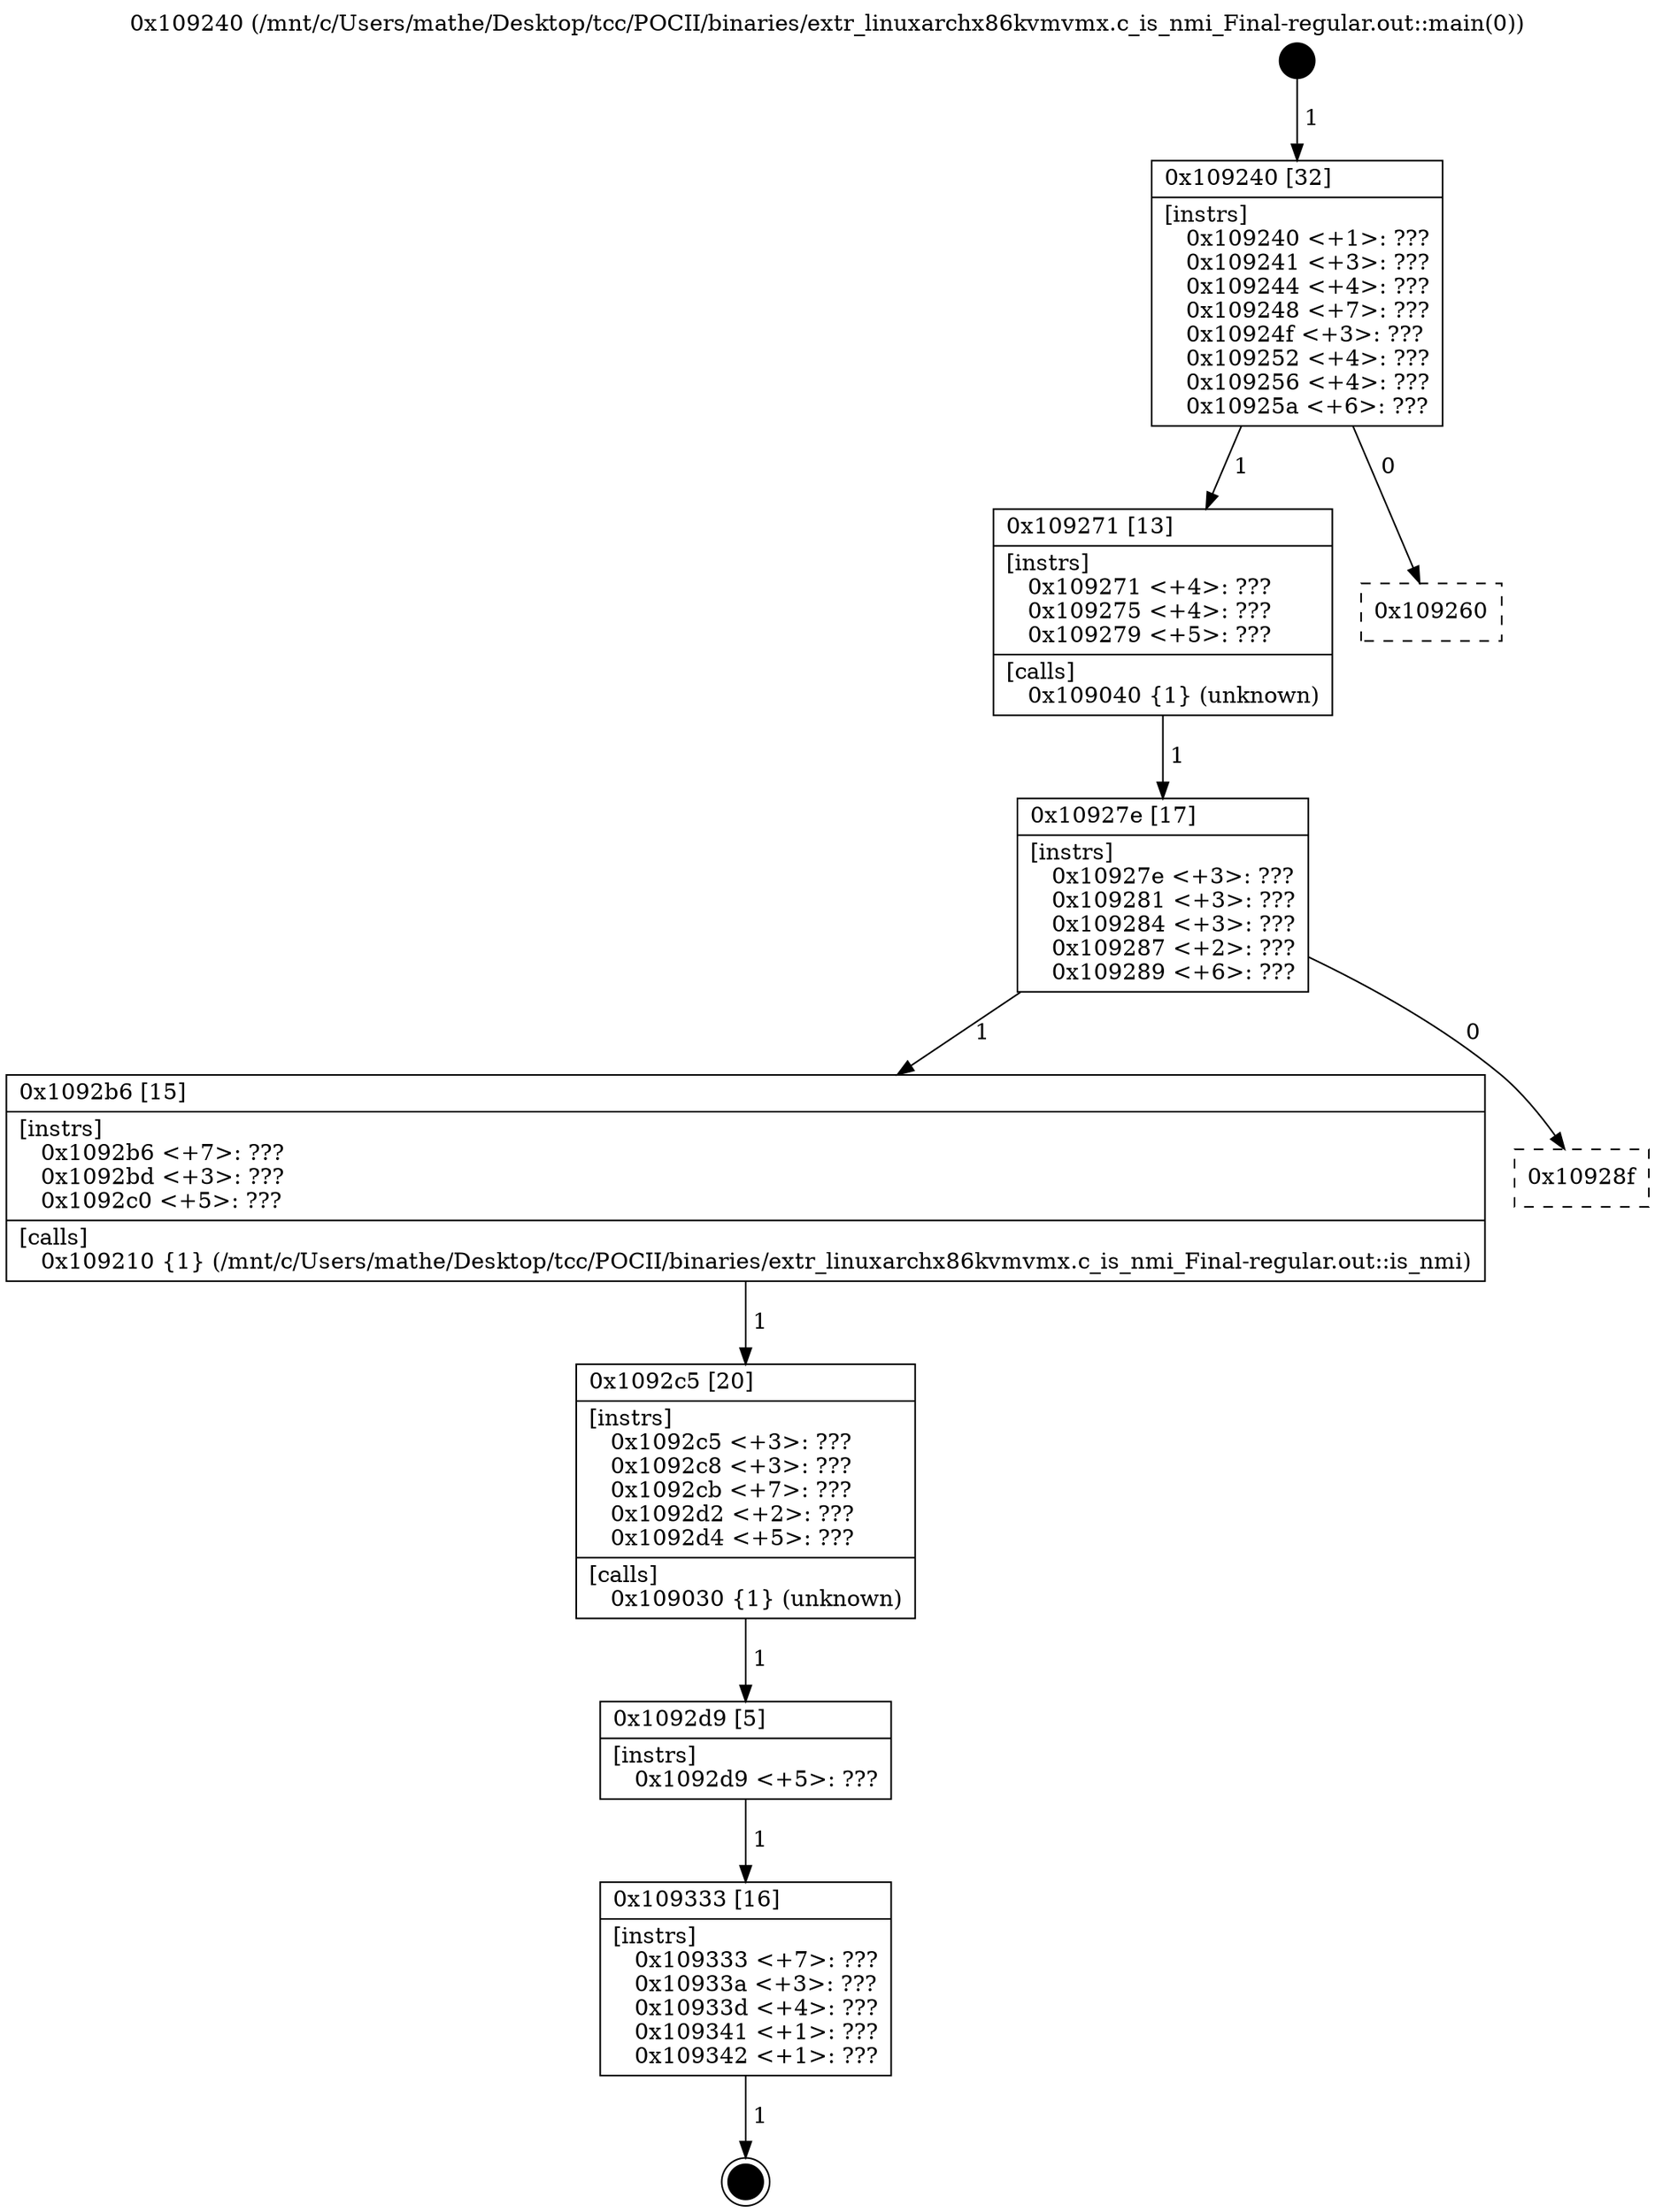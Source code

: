 digraph "0x109240" {
  label = "0x109240 (/mnt/c/Users/mathe/Desktop/tcc/POCII/binaries/extr_linuxarchx86kvmvmx.c_is_nmi_Final-regular.out::main(0))"
  labelloc = "t"
  node[shape=record]

  Entry [label="",width=0.3,height=0.3,shape=circle,fillcolor=black,style=filled]
  "0x109240" [label="{
     0x109240 [32]\l
     | [instrs]\l
     &nbsp;&nbsp;0x109240 \<+1\>: ???\l
     &nbsp;&nbsp;0x109241 \<+3\>: ???\l
     &nbsp;&nbsp;0x109244 \<+4\>: ???\l
     &nbsp;&nbsp;0x109248 \<+7\>: ???\l
     &nbsp;&nbsp;0x10924f \<+3\>: ???\l
     &nbsp;&nbsp;0x109252 \<+4\>: ???\l
     &nbsp;&nbsp;0x109256 \<+4\>: ???\l
     &nbsp;&nbsp;0x10925a \<+6\>: ???\l
  }"]
  "0x109271" [label="{
     0x109271 [13]\l
     | [instrs]\l
     &nbsp;&nbsp;0x109271 \<+4\>: ???\l
     &nbsp;&nbsp;0x109275 \<+4\>: ???\l
     &nbsp;&nbsp;0x109279 \<+5\>: ???\l
     | [calls]\l
     &nbsp;&nbsp;0x109040 \{1\} (unknown)\l
  }"]
  "0x109260" [label="{
     0x109260\l
  }", style=dashed]
  "0x10927e" [label="{
     0x10927e [17]\l
     | [instrs]\l
     &nbsp;&nbsp;0x10927e \<+3\>: ???\l
     &nbsp;&nbsp;0x109281 \<+3\>: ???\l
     &nbsp;&nbsp;0x109284 \<+3\>: ???\l
     &nbsp;&nbsp;0x109287 \<+2\>: ???\l
     &nbsp;&nbsp;0x109289 \<+6\>: ???\l
  }"]
  "0x1092b6" [label="{
     0x1092b6 [15]\l
     | [instrs]\l
     &nbsp;&nbsp;0x1092b6 \<+7\>: ???\l
     &nbsp;&nbsp;0x1092bd \<+3\>: ???\l
     &nbsp;&nbsp;0x1092c0 \<+5\>: ???\l
     | [calls]\l
     &nbsp;&nbsp;0x109210 \{1\} (/mnt/c/Users/mathe/Desktop/tcc/POCII/binaries/extr_linuxarchx86kvmvmx.c_is_nmi_Final-regular.out::is_nmi)\l
  }"]
  "0x10928f" [label="{
     0x10928f\l
  }", style=dashed]
  "0x1092c5" [label="{
     0x1092c5 [20]\l
     | [instrs]\l
     &nbsp;&nbsp;0x1092c5 \<+3\>: ???\l
     &nbsp;&nbsp;0x1092c8 \<+3\>: ???\l
     &nbsp;&nbsp;0x1092cb \<+7\>: ???\l
     &nbsp;&nbsp;0x1092d2 \<+2\>: ???\l
     &nbsp;&nbsp;0x1092d4 \<+5\>: ???\l
     | [calls]\l
     &nbsp;&nbsp;0x109030 \{1\} (unknown)\l
  }"]
  "0x1092d9" [label="{
     0x1092d9 [5]\l
     | [instrs]\l
     &nbsp;&nbsp;0x1092d9 \<+5\>: ???\l
  }"]
  "0x109333" [label="{
     0x109333 [16]\l
     | [instrs]\l
     &nbsp;&nbsp;0x109333 \<+7\>: ???\l
     &nbsp;&nbsp;0x10933a \<+3\>: ???\l
     &nbsp;&nbsp;0x10933d \<+4\>: ???\l
     &nbsp;&nbsp;0x109341 \<+1\>: ???\l
     &nbsp;&nbsp;0x109342 \<+1\>: ???\l
  }"]
  Exit [label="",width=0.3,height=0.3,shape=circle,fillcolor=black,style=filled,peripheries=2]
  Entry -> "0x109240" [label=" 1"]
  "0x109240" -> "0x109271" [label=" 1"]
  "0x109240" -> "0x109260" [label=" 0"]
  "0x109271" -> "0x10927e" [label=" 1"]
  "0x10927e" -> "0x1092b6" [label=" 1"]
  "0x10927e" -> "0x10928f" [label=" 0"]
  "0x1092b6" -> "0x1092c5" [label=" 1"]
  "0x1092c5" -> "0x1092d9" [label=" 1"]
  "0x1092d9" -> "0x109333" [label=" 1"]
  "0x109333" -> Exit [label=" 1"]
}
